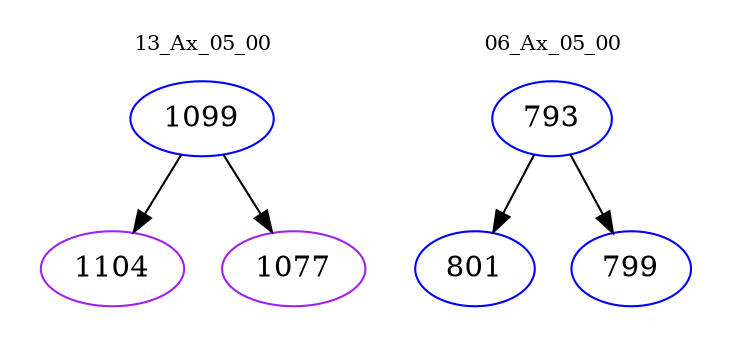 digraph{
subgraph cluster_0 {
color = white
label = "13_Ax_05_00";
fontsize=10;
T0_1099 [label="1099", color="blue"]
T0_1099 -> T0_1104 [color="black"]
T0_1104 [label="1104", color="purple"]
T0_1099 -> T0_1077 [color="black"]
T0_1077 [label="1077", color="purple"]
}
subgraph cluster_1 {
color = white
label = "06_Ax_05_00";
fontsize=10;
T1_793 [label="793", color="blue"]
T1_793 -> T1_801 [color="black"]
T1_801 [label="801", color="blue"]
T1_793 -> T1_799 [color="black"]
T1_799 [label="799", color="blue"]
}
}
